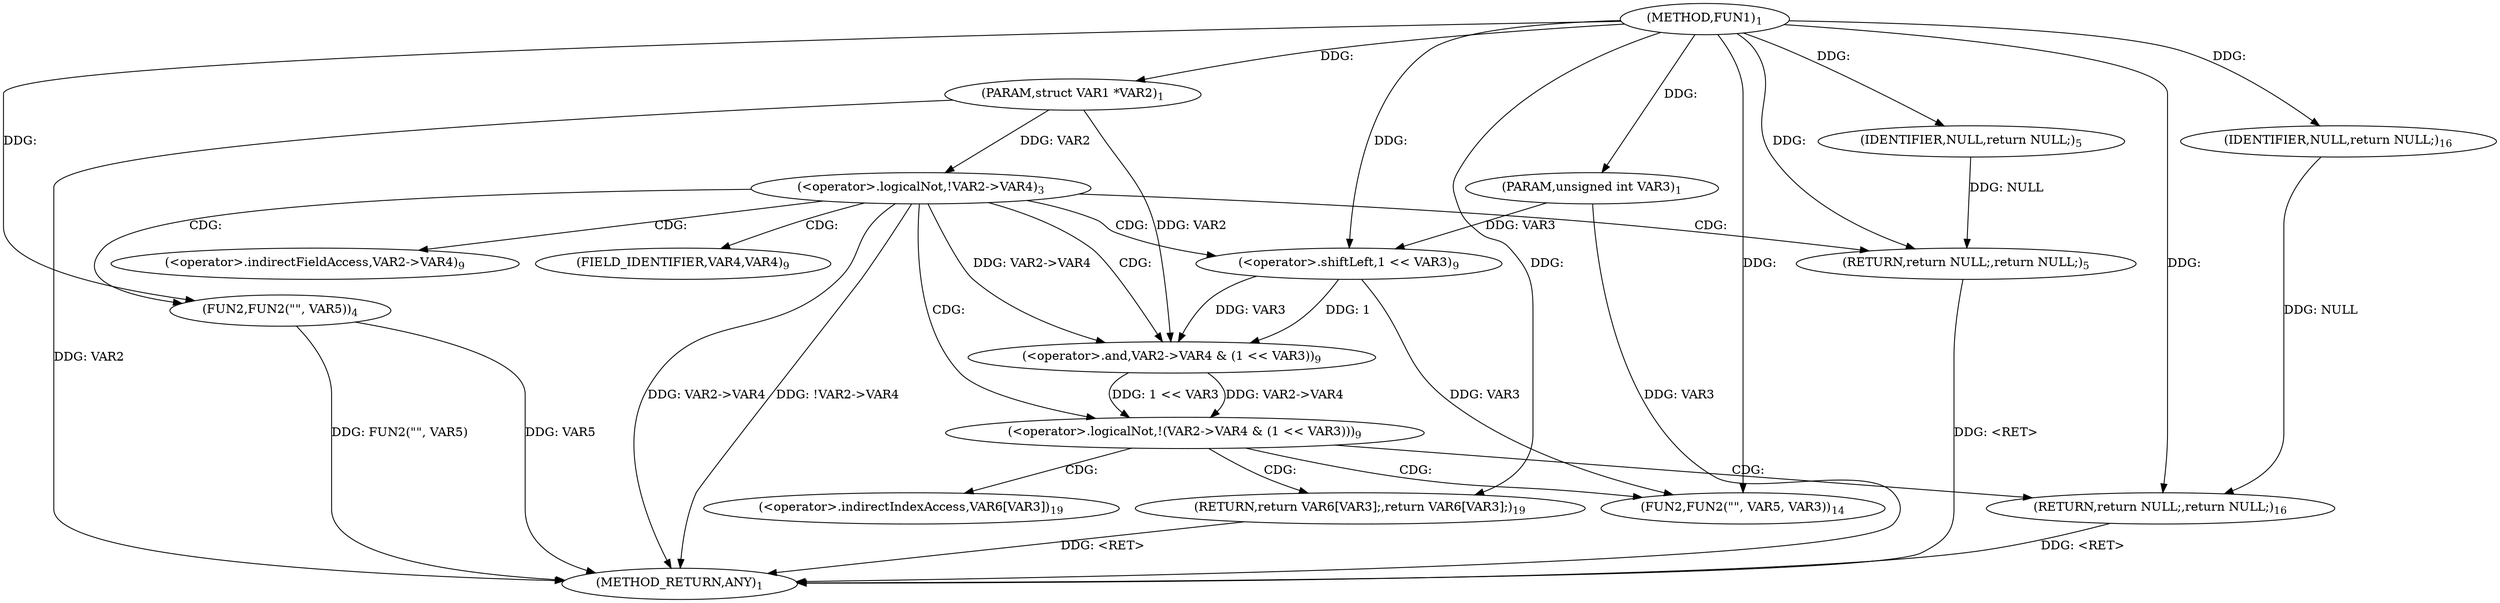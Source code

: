 digraph "FUN1" {  
"8" [label = <(METHOD,FUN1)<SUB>1</SUB>> ]
"43" [label = <(METHOD_RETURN,ANY)<SUB>1</SUB>> ]
"9" [label = <(PARAM,struct VAR1 *VAR2)<SUB>1</SUB>> ]
"10" [label = <(PARAM,unsigned int VAR3)<SUB>1</SUB>> ]
"39" [label = <(RETURN,return VAR6[VAR3];,return VAR6[VAR3];)<SUB>19</SUB>> ]
"13" [label = <(&lt;operator&gt;.logicalNot,!VAR2-&gt;VAR4)<SUB>3</SUB>> ]
"24" [label = <(&lt;operator&gt;.logicalNot,!(VAR2-&gt;VAR4 &amp; (1 &lt;&lt; VAR3)))<SUB>9</SUB>> ]
"18" [label = <(FUN2,FUN2(&quot;&quot;, VAR5))<SUB>4</SUB>> ]
"21" [label = <(RETURN,return NULL;,return NULL;)<SUB>5</SUB>> ]
"33" [label = <(FUN2,FUN2(&quot;&quot;,
 			VAR5, VAR3))<SUB>14</SUB>> ]
"37" [label = <(RETURN,return NULL;,return NULL;)<SUB>16</SUB>> ]
"22" [label = <(IDENTIFIER,NULL,return NULL;)<SUB>5</SUB>> ]
"25" [label = <(&lt;operator&gt;.and,VAR2-&gt;VAR4 &amp; (1 &lt;&lt; VAR3))<SUB>9</SUB>> ]
"38" [label = <(IDENTIFIER,NULL,return NULL;)<SUB>16</SUB>> ]
"29" [label = <(&lt;operator&gt;.shiftLeft,1 &lt;&lt; VAR3)<SUB>9</SUB>> ]
"40" [label = <(&lt;operator&gt;.indirectIndexAccess,VAR6[VAR3])<SUB>19</SUB>> ]
"26" [label = <(&lt;operator&gt;.indirectFieldAccess,VAR2-&gt;VAR4)<SUB>9</SUB>> ]
"28" [label = <(FIELD_IDENTIFIER,VAR4,VAR4)<SUB>9</SUB>> ]
  "37" -> "43"  [ label = "DDG: &lt;RET&gt;"] 
  "39" -> "43"  [ label = "DDG: &lt;RET&gt;"] 
  "21" -> "43"  [ label = "DDG: &lt;RET&gt;"] 
  "9" -> "43"  [ label = "DDG: VAR2"] 
  "10" -> "43"  [ label = "DDG: VAR3"] 
  "13" -> "43"  [ label = "DDG: VAR2-&gt;VAR4"] 
  "13" -> "43"  [ label = "DDG: !VAR2-&gt;VAR4"] 
  "18" -> "43"  [ label = "DDG: VAR5"] 
  "18" -> "43"  [ label = "DDG: FUN2(&quot;&quot;, VAR5)"] 
  "8" -> "9"  [ label = "DDG: "] 
  "8" -> "10"  [ label = "DDG: "] 
  "8" -> "39"  [ label = "DDG: "] 
  "9" -> "13"  [ label = "DDG: VAR2"] 
  "22" -> "21"  [ label = "DDG: NULL"] 
  "8" -> "21"  [ label = "DDG: "] 
  "25" -> "24"  [ label = "DDG: VAR2-&gt;VAR4"] 
  "25" -> "24"  [ label = "DDG: 1 &lt;&lt; VAR3"] 
  "38" -> "37"  [ label = "DDG: NULL"] 
  "8" -> "37"  [ label = "DDG: "] 
  "8" -> "18"  [ label = "DDG: "] 
  "8" -> "22"  [ label = "DDG: "] 
  "9" -> "25"  [ label = "DDG: VAR2"] 
  "13" -> "25"  [ label = "DDG: VAR2-&gt;VAR4"] 
  "29" -> "25"  [ label = "DDG: 1"] 
  "29" -> "25"  [ label = "DDG: VAR3"] 
  "8" -> "33"  [ label = "DDG: "] 
  "29" -> "33"  [ label = "DDG: VAR3"] 
  "8" -> "38"  [ label = "DDG: "] 
  "8" -> "29"  [ label = "DDG: "] 
  "10" -> "29"  [ label = "DDG: VAR3"] 
  "13" -> "24"  [ label = "CDG: "] 
  "13" -> "29"  [ label = "CDG: "] 
  "13" -> "21"  [ label = "CDG: "] 
  "13" -> "18"  [ label = "CDG: "] 
  "13" -> "26"  [ label = "CDG: "] 
  "13" -> "28"  [ label = "CDG: "] 
  "13" -> "25"  [ label = "CDG: "] 
  "24" -> "40"  [ label = "CDG: "] 
  "24" -> "33"  [ label = "CDG: "] 
  "24" -> "37"  [ label = "CDG: "] 
  "24" -> "39"  [ label = "CDG: "] 
}
